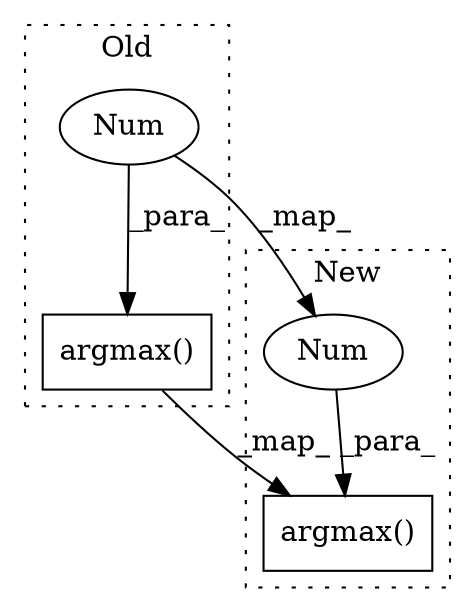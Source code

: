 digraph G {
subgraph cluster0 {
1 [label="argmax()" a="75" s="16222,16238" l="14,1" shape="box"];
3 [label="Num" a="76" s="16236" l="2" shape="ellipse"];
label = "Old";
style="dotted";
}
subgraph cluster1 {
2 [label="argmax()" a="75" s="16203,16219" l="14,1" shape="box"];
4 [label="Num" a="76" s="16217" l="2" shape="ellipse"];
label = "New";
style="dotted";
}
1 -> 2 [label="_map_"];
3 -> 4 [label="_map_"];
3 -> 1 [label="_para_"];
4 -> 2 [label="_para_"];
}